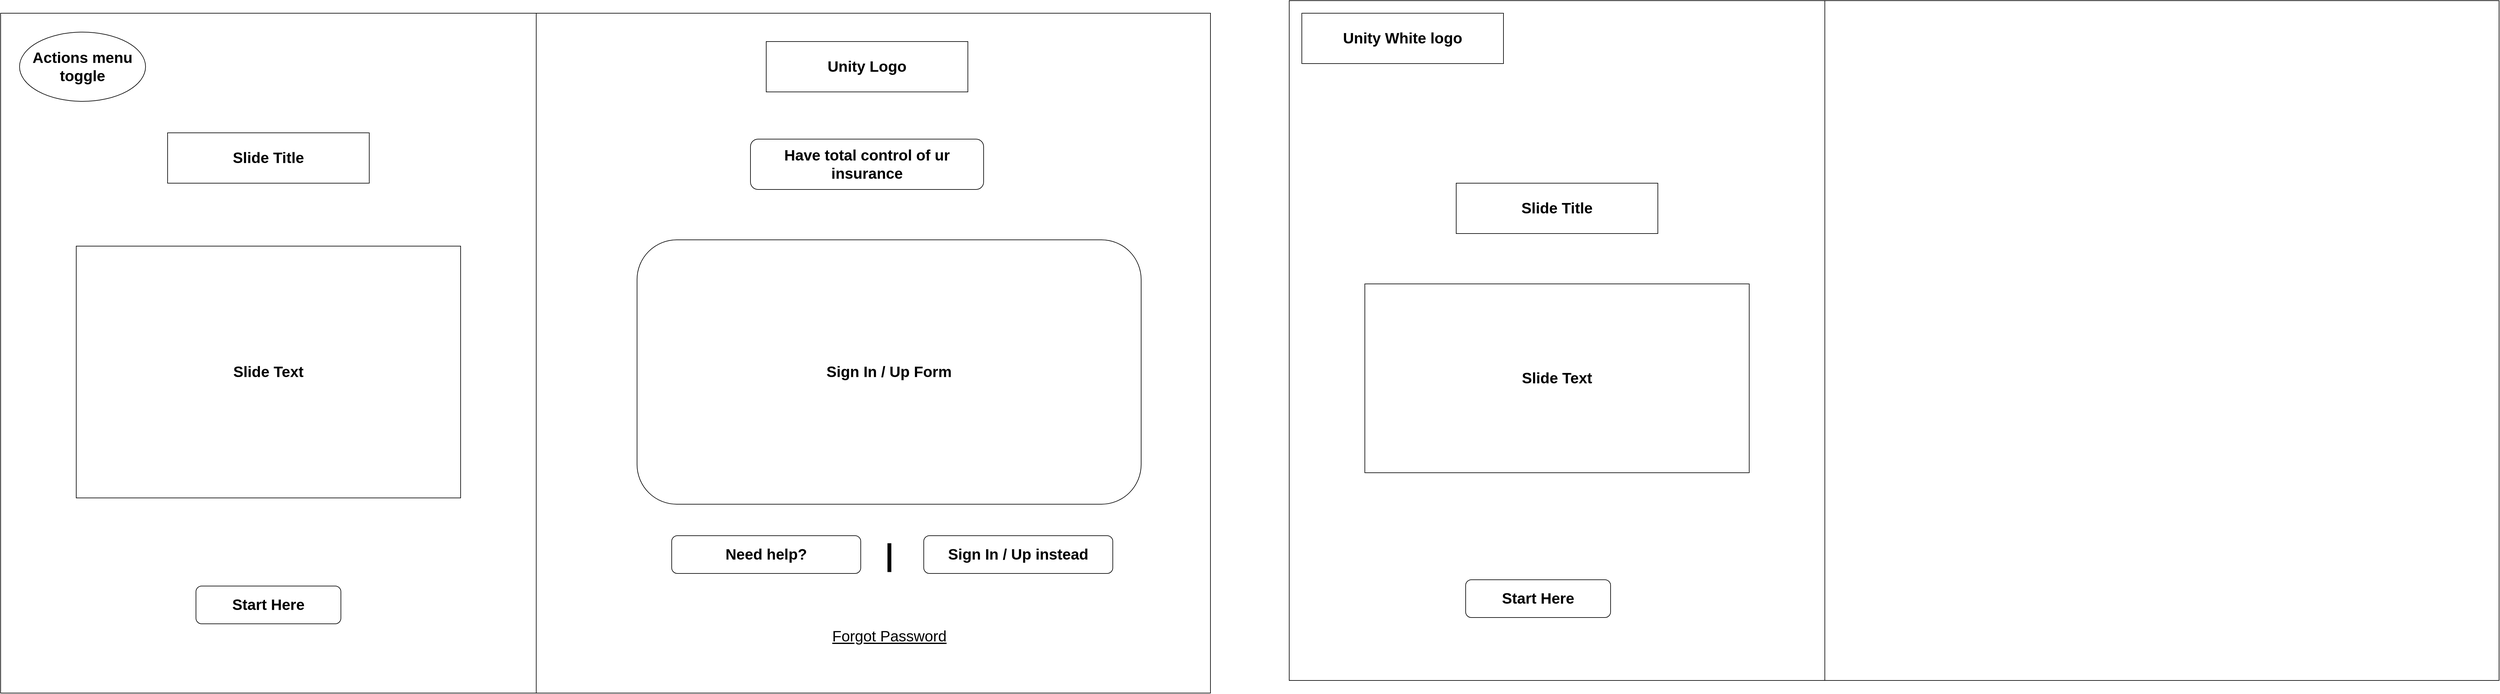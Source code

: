<mxfile version="24.7.15">
  <diagram name="Landing" id="tG8fl9MbFVu8WaImlx8M">
    <mxGraphModel dx="3609" dy="1697" grid="1" gridSize="10" guides="1" tooltips="1" connect="1" arrows="1" fold="1" page="1" pageScale="1" pageWidth="2550" pageHeight="1440" math="0" shadow="0">
      <root>
        <mxCell id="0" />
        <mxCell id="1" parent="0" />
        <mxCell id="6JTw6NtXRcEhspprxfO7-4" value="" style="group" vertex="1" connectable="0" parent="1">
          <mxGeometry x="315" y="210" width="1920" height="1080" as="geometry" />
        </mxCell>
        <mxCell id="6JTw6NtXRcEhspprxfO7-1" value="" style="rounded=0;whiteSpace=wrap;html=1;" vertex="1" parent="6JTw6NtXRcEhspprxfO7-4">
          <mxGeometry width="1920" height="1080" as="geometry" />
        </mxCell>
        <mxCell id="6JTw6NtXRcEhspprxfO7-2" value="&lt;h1&gt;&lt;br&gt;&lt;/h1&gt;" style="rounded=0;whiteSpace=wrap;html=1;" vertex="1" parent="6JTw6NtXRcEhspprxfO7-4">
          <mxGeometry width="850" height="1080" as="geometry" />
        </mxCell>
        <mxCell id="6JTw6NtXRcEhspprxfO7-5" value="&lt;h1&gt;Unity Logo&lt;/h1&gt;" style="rounded=0;whiteSpace=wrap;html=1;" vertex="1" parent="6JTw6NtXRcEhspprxfO7-4">
          <mxGeometry x="1215" y="45" width="320" height="80" as="geometry" />
        </mxCell>
        <mxCell id="6JTw6NtXRcEhspprxfO7-6" value="&lt;h1&gt;Slide Title&lt;/h1&gt;" style="rounded=0;whiteSpace=wrap;html=1;" vertex="1" parent="6JTw6NtXRcEhspprxfO7-4">
          <mxGeometry x="265" y="190" width="320" height="80" as="geometry" />
        </mxCell>
        <mxCell id="6JTw6NtXRcEhspprxfO7-7" value="&lt;h1&gt;Slide Text&lt;/h1&gt;" style="rounded=0;whiteSpace=wrap;html=1;" vertex="1" parent="6JTw6NtXRcEhspprxfO7-4">
          <mxGeometry x="120" y="370" width="610" height="400" as="geometry" />
        </mxCell>
        <mxCell id="6JTw6NtXRcEhspprxfO7-9" value="&lt;h1&gt;Start Here&lt;/h1&gt;" style="rounded=1;whiteSpace=wrap;html=1;" vertex="1" parent="6JTw6NtXRcEhspprxfO7-4">
          <mxGeometry x="310" y="910" width="230" height="60" as="geometry" />
        </mxCell>
        <mxCell id="6JTw6NtXRcEhspprxfO7-17" value="&lt;h1&gt;Actions menu toggle&lt;/h1&gt;" style="ellipse;whiteSpace=wrap;html=1;" vertex="1" parent="6JTw6NtXRcEhspprxfO7-4">
          <mxGeometry x="30" y="30" width="200" height="110" as="geometry" />
        </mxCell>
        <mxCell id="6JTw6NtXRcEhspprxfO7-18" value="&lt;h1&gt;Have total control of ur insurance&lt;/h1&gt;" style="rounded=1;whiteSpace=wrap;html=1;" vertex="1" parent="6JTw6NtXRcEhspprxfO7-4">
          <mxGeometry x="1190" y="200" width="370" height="80" as="geometry" />
        </mxCell>
        <mxCell id="6JTw6NtXRcEhspprxfO7-21" value="&lt;h1&gt;Sign In / Up Form&lt;/h1&gt;" style="rounded=1;whiteSpace=wrap;html=1;" vertex="1" parent="6JTw6NtXRcEhspprxfO7-4">
          <mxGeometry x="1010" y="360" width="800" height="420" as="geometry" />
        </mxCell>
        <mxCell id="6JTw6NtXRcEhspprxfO7-22" value="&lt;h1&gt;Sign In / Up instead&lt;/h1&gt;" style="rounded=1;whiteSpace=wrap;html=1;" vertex="1" parent="6JTw6NtXRcEhspprxfO7-4">
          <mxGeometry x="1465" y="830" width="300" height="60" as="geometry" />
        </mxCell>
        <mxCell id="6JTw6NtXRcEhspprxfO7-26" value="&lt;h1&gt;|&lt;/h1&gt;" style="text;strokeColor=none;fillColor=none;html=1;fontSize=24;fontStyle=1;verticalAlign=middle;align=center;" vertex="1" parent="6JTw6NtXRcEhspprxfO7-4">
          <mxGeometry x="1400" y="840" width="20" height="40" as="geometry" />
        </mxCell>
        <mxCell id="6JTw6NtXRcEhspprxfO7-29" value="&lt;h1&gt;Need help?&lt;/h1&gt;" style="rounded=1;whiteSpace=wrap;html=1;" vertex="1" parent="6JTw6NtXRcEhspprxfO7-4">
          <mxGeometry x="1065" y="830" width="300" height="60" as="geometry" />
        </mxCell>
        <mxCell id="6JTw6NtXRcEhspprxfO7-31" value="&lt;h4&gt;&lt;span style=&quot;font-weight: normal;&quot;&gt;&lt;u&gt;Forgot Password&lt;/u&gt;&lt;/span&gt;&lt;/h4&gt;" style="text;strokeColor=none;fillColor=none;html=1;fontSize=24;fontStyle=1;verticalAlign=middle;align=center;" vertex="1" parent="6JTw6NtXRcEhspprxfO7-4">
          <mxGeometry x="1290" y="970" width="240" height="40" as="geometry" />
        </mxCell>
        <mxCell id="6JTw6NtXRcEhspprxfO7-10" value="" style="group" vertex="1" connectable="0" parent="1">
          <mxGeometry x="2360" y="190" width="1920" height="1080" as="geometry" />
        </mxCell>
        <mxCell id="6JTw6NtXRcEhspprxfO7-11" value="" style="rounded=0;whiteSpace=wrap;html=1;" vertex="1" parent="6JTw6NtXRcEhspprxfO7-10">
          <mxGeometry width="1920" height="1080" as="geometry" />
        </mxCell>
        <mxCell id="6JTw6NtXRcEhspprxfO7-12" value="&lt;h1&gt;&lt;br&gt;&lt;/h1&gt;" style="rounded=0;whiteSpace=wrap;html=1;" vertex="1" parent="6JTw6NtXRcEhspprxfO7-10">
          <mxGeometry width="850" height="1080" as="geometry" />
        </mxCell>
        <mxCell id="6JTw6NtXRcEhspprxfO7-13" value="&lt;h1&gt;Unity White logo&lt;/h1&gt;" style="rounded=0;whiteSpace=wrap;html=1;" vertex="1" parent="6JTw6NtXRcEhspprxfO7-10">
          <mxGeometry x="20" y="20" width="320" height="80" as="geometry" />
        </mxCell>
        <mxCell id="6JTw6NtXRcEhspprxfO7-14" value="&lt;h1&gt;Slide Title&lt;/h1&gt;" style="rounded=0;whiteSpace=wrap;html=1;" vertex="1" parent="6JTw6NtXRcEhspprxfO7-10">
          <mxGeometry x="265" y="290" width="320" height="80" as="geometry" />
        </mxCell>
        <mxCell id="6JTw6NtXRcEhspprxfO7-15" value="&lt;h1&gt;Slide Text&lt;/h1&gt;" style="rounded=0;whiteSpace=wrap;html=1;" vertex="1" parent="6JTw6NtXRcEhspprxfO7-10">
          <mxGeometry x="120" y="450" width="610" height="300" as="geometry" />
        </mxCell>
        <mxCell id="6JTw6NtXRcEhspprxfO7-16" value="&lt;h1&gt;Start Here&lt;/h1&gt;" style="rounded=1;whiteSpace=wrap;html=1;" vertex="1" parent="6JTw6NtXRcEhspprxfO7-10">
          <mxGeometry x="280" y="920" width="230" height="60" as="geometry" />
        </mxCell>
      </root>
    </mxGraphModel>
  </diagram>
</mxfile>
